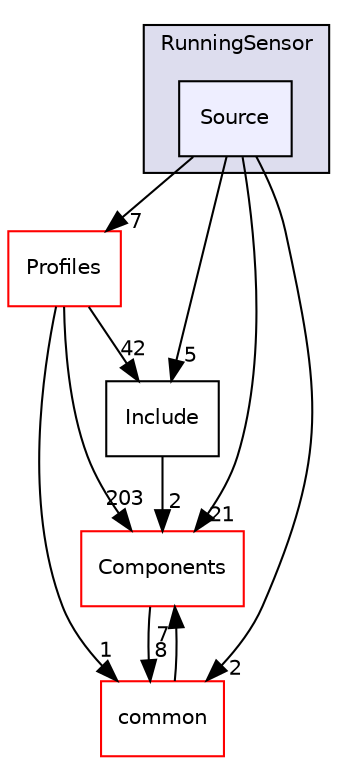 digraph "C:/Work.git/ble/BLE-CC254x-1.4.0/Projects/ble/RunningSensor/Source" {
  compound=true
  node [ fontsize="10", fontname="Helvetica"];
  edge [ labelfontsize="10", labelfontname="Helvetica"];
  subgraph clusterdir_e69a64bdf16e7b8e39c8bf78b02ea619 {
    graph [ bgcolor="#ddddee", pencolor="black", label="RunningSensor" fontname="Helvetica", fontsize="10", URL="dir_e69a64bdf16e7b8e39c8bf78b02ea619.html"]
  dir_5c01d4f66e786c581c1f360ac9354d7b [shape=box, label="Source", style="filled", fillcolor="#eeeeff", pencolor="black", URL="dir_5c01d4f66e786c581c1f360ac9354d7b.html"];
  }
  dir_7a2b63247ca617f0e1ef727740be8a23 [shape=box label="Components" fillcolor="white" style="filled" color="red" URL="dir_7a2b63247ca617f0e1ef727740be8a23.html"];
  dir_bbf25acfb389de4a0b62fe1493a77c04 [shape=box label="Profiles" fillcolor="white" style="filled" color="red" URL="dir_bbf25acfb389de4a0b62fe1493a77c04.html"];
  dir_75d9d4b6f44aa532429bfdb05dd9374d [shape=box label="common" fillcolor="white" style="filled" color="red" URL="dir_75d9d4b6f44aa532429bfdb05dd9374d.html"];
  dir_c92cc19f0c851bfd7369f25eb8781a13 [shape=box label="Include" URL="dir_c92cc19f0c851bfd7369f25eb8781a13.html"];
  dir_7a2b63247ca617f0e1ef727740be8a23->dir_75d9d4b6f44aa532429bfdb05dd9374d [headlabel="8", labeldistance=1.5 headhref="dir_000001_000049.html"];
  dir_bbf25acfb389de4a0b62fe1493a77c04->dir_7a2b63247ca617f0e1ef727740be8a23 [headlabel="203", labeldistance=1.5 headhref="dir_000078_000001.html"];
  dir_bbf25acfb389de4a0b62fe1493a77c04->dir_75d9d4b6f44aa532429bfdb05dd9374d [headlabel="1", labeldistance=1.5 headhref="dir_000078_000049.html"];
  dir_bbf25acfb389de4a0b62fe1493a77c04->dir_c92cc19f0c851bfd7369f25eb8781a13 [headlabel="42", labeldistance=1.5 headhref="dir_000078_000069.html"];
  dir_75d9d4b6f44aa532429bfdb05dd9374d->dir_7a2b63247ca617f0e1ef727740be8a23 [headlabel="7", labeldistance=1.5 headhref="dir_000049_000001.html"];
  dir_c92cc19f0c851bfd7369f25eb8781a13->dir_7a2b63247ca617f0e1ef727740be8a23 [headlabel="2", labeldistance=1.5 headhref="dir_000069_000001.html"];
  dir_5c01d4f66e786c581c1f360ac9354d7b->dir_7a2b63247ca617f0e1ef727740be8a23 [headlabel="21", labeldistance=1.5 headhref="dir_000099_000001.html"];
  dir_5c01d4f66e786c581c1f360ac9354d7b->dir_bbf25acfb389de4a0b62fe1493a77c04 [headlabel="7", labeldistance=1.5 headhref="dir_000099_000078.html"];
  dir_5c01d4f66e786c581c1f360ac9354d7b->dir_75d9d4b6f44aa532429bfdb05dd9374d [headlabel="2", labeldistance=1.5 headhref="dir_000099_000049.html"];
  dir_5c01d4f66e786c581c1f360ac9354d7b->dir_c92cc19f0c851bfd7369f25eb8781a13 [headlabel="5", labeldistance=1.5 headhref="dir_000099_000069.html"];
}
